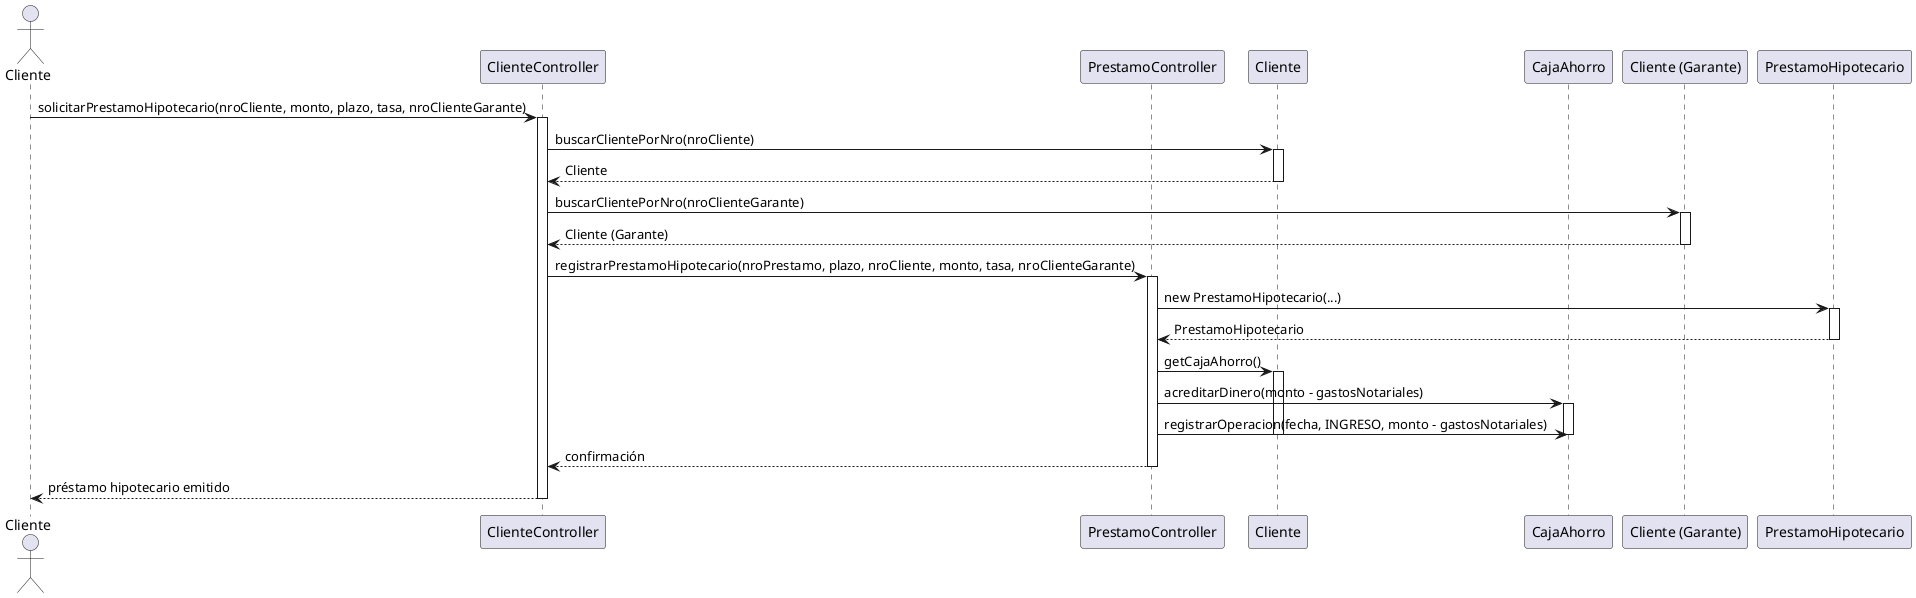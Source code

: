 @startuml
actor Cliente
participant "ClienteController" as CC
participant "PrestamoController" as PC
participant "Cliente" as C
participant "CajaAhorro" as CA
participant "Cliente (Garante)" as CG
participant "PrestamoHipotecario" as PH

' El cliente solicita emitir un préstamo hipotecario
Cliente -> CC: solicitarPrestamoHipotecario(nroCliente, monto, plazo, tasa, nroClienteGarante)
activate CC

' El controller busca el cliente solicitante
CC -> C: buscarClientePorNro(nroCliente)
activate C
CC <-- C: Cliente
deactivate C

' El controller busca el cliente garante
CC -> CG: buscarClientePorNro(nroClienteGarante)
activate CG
CC <-- CG: Cliente (Garante)
deactivate CG

' El controller delega la creación del préstamo hipotecario
CC -> PC: registrarPrestamoHipotecario(nroPrestamo, plazo, nroCliente, monto, tasa, nroClienteGarante)
activate PC

' Se crea la instancia concreta de PrestamoHipotecario
PC -> PH: new PrestamoHipotecario(...)
activate PH
PC <-- PH: PrestamoHipotecario
deactivate PH

' Se acredita el dinero en la caja de ahorro del cliente (menos 1% de gastos notariales)
PC -> C: getCajaAhorro()
activate C
PC -> CA: acreditarDinero(monto - gastosNotariales)
activate CA

' Se registra la operación de ingreso en la caja de ahorro
PC -> CA: registrarOperacion(fecha, INGRESO, monto - gastosNotariales)
deactivate CA
deactivate C

' Se confirma la operación al controller
PC --> CC: confirmación
deactivate PC

' El controller informa al cliente que el préstamo fue emitido
CC --> Cliente: préstamo hipotecario emitido
deactivate CC

@enduml